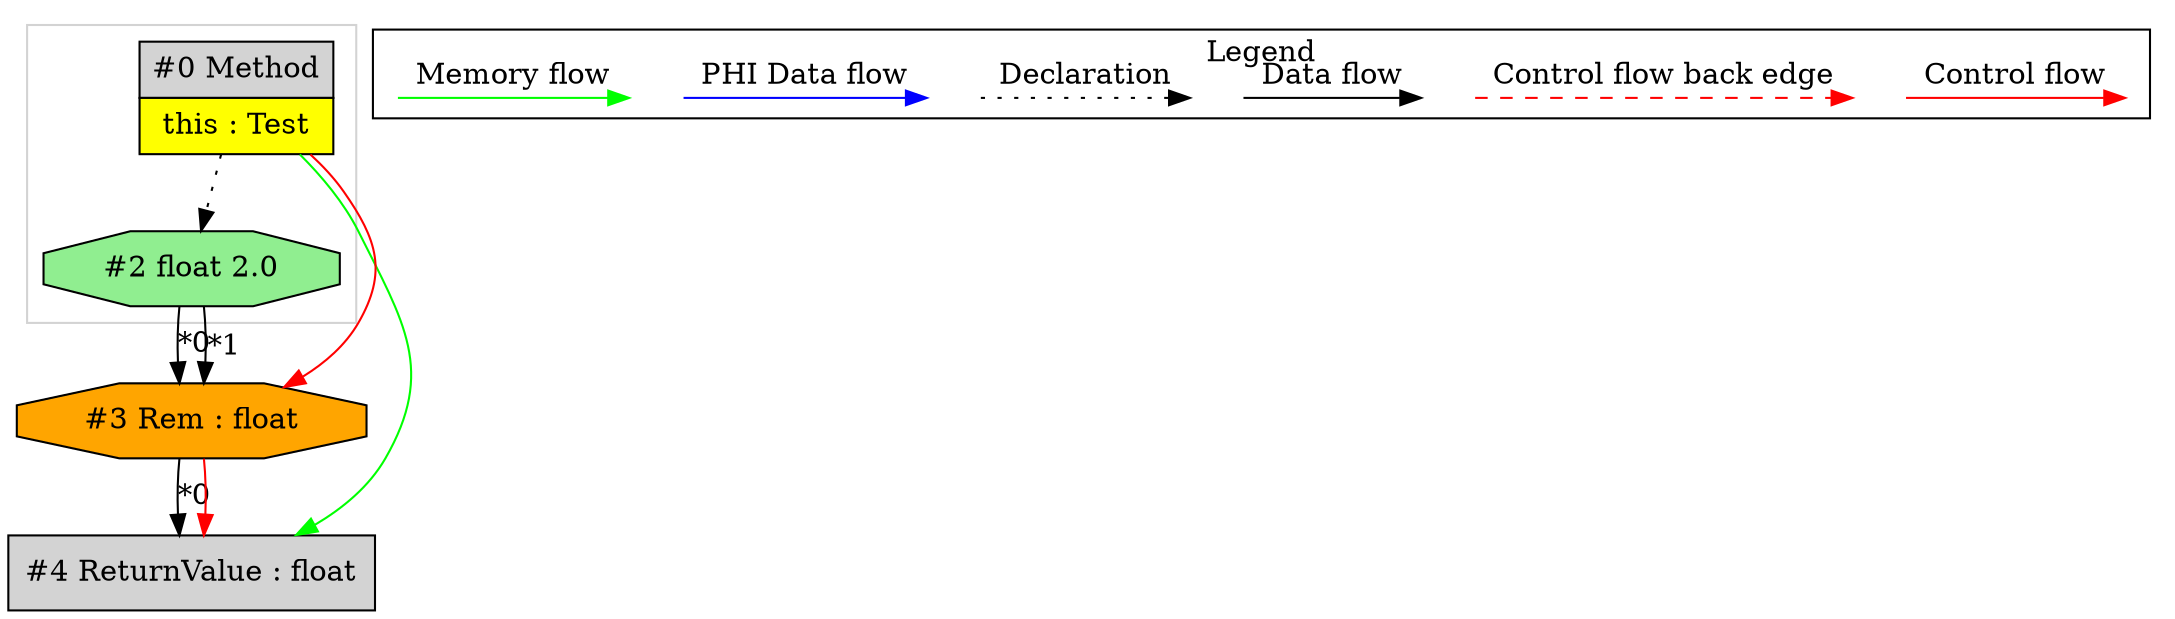 digraph {
 node0[margin="0", label=<<table border="0" cellborder="1" cellspacing="0" cellpadding="5"><tr><td colspan="1">#0 Method</td></tr><tr><td port="prj1" bgcolor="yellow">this : Test</td></tr></table>>,shape=none, fillcolor=lightgrey, style=filled];
 node4[label="#4 ReturnValue : float",shape=box, fillcolor=lightgrey, style=filled];
 node3 -> node4[headlabel="*0", labeldistance=2];
 node3 -> node4[labeldistance=2, color=red, fontcolor=red];
 node0 -> node4[labeldistance=2, color=green, constraint=false];
 node3[label="#3 Rem : float",shape=octagon, fillcolor=orange, style=filled];
 node2 -> node3[headlabel="*0", labeldistance=2];
 node2 -> node3[headlabel="*1", labeldistance=2];
 node0 -> node3[labeldistance=2, color=red, fontcolor=red];
 node2[label="#2 float 2.0",shape=octagon, fillcolor=lightgreen, style=filled];
 node0 -> node2[style=dotted];
 subgraph cluster_0 {
  color=lightgray;
  node0;
  node2;
 }
 subgraph cluster_000 {
  label = "Legend";
  node [shape=point]
  {
   rank=same;
   c0 [style = invis];
   c1 [style = invis];
   c2 [style = invis];
   c3 [style = invis];
   d0 [style = invis];
   d1 [style = invis];
   d2 [style = invis];
   d3 [style = invis];
   d4 [style = invis];
   d5 [style = invis];
   d6 [style = invis];
   d7 [style = invis];
  }
  c0 -> c1 [label="Control flow", style=solid, color=red]
  c2 -> c3 [label="Control flow back edge", style=dashed, color=red]
  d0 -> d1 [label="Data flow"]
  d2 -> d3 [label="Declaration", style=dotted]
  d4 -> d5 [label="PHI Data flow", color=blue]
  d6 -> d7 [label="Memory flow", color=green]
 }

}
